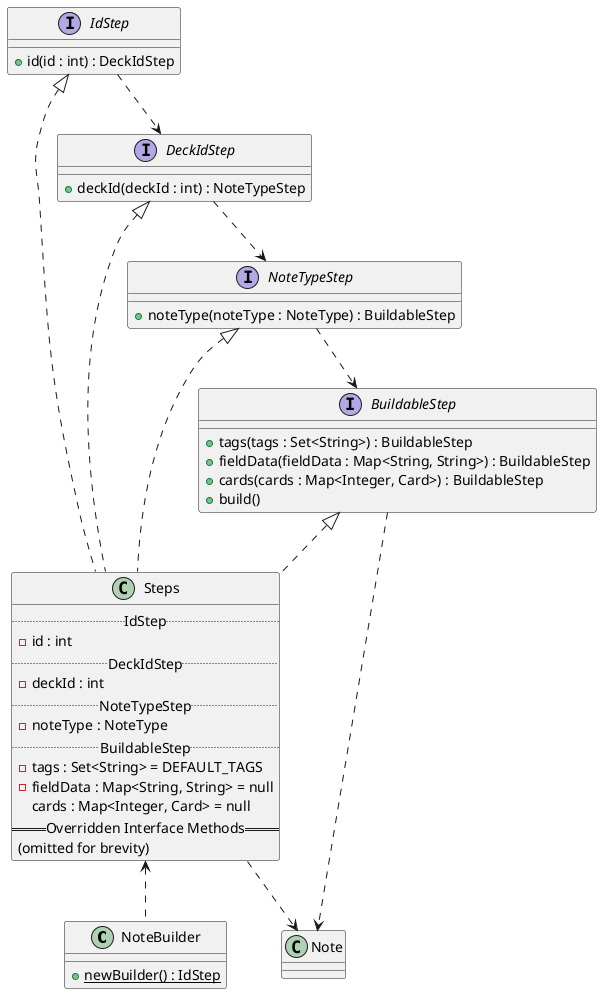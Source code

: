 @startuml

class NoteBuilder {
	{static} +newBuilder() : IdStep
}

interface IdStep {
    +id(id : int) : DeckIdStep
}

interface DeckIdStep {
    +deckId(deckId : int) : NoteTypeStep
}

interface NoteTypeStep {
    +noteType(noteType : NoteType) : BuildableStep
}

interface BuildableStep {
    +tags(tags : Set<String>) : BuildableStep
    +fieldData(fieldData : Map<String, String>) : BuildableStep
    +cards(cards : Map<Integer, Card>) : BuildableStep
    +build()
}

class Steps {
    .. IdStep ..
	-id : int
	.. DeckIdStep ..
	-deckId : int
	.. NoteTypeStep ..
	-noteType : NoteType
	.. BuildableStep ..
	-tags : Set<String> = DEFAULT_TAGS
	-fieldData : Map<String, String> = null
	cards : Map<Integer, Card> = null
	== Overridden Interface Methods ==
	(omitted for brevity)
}

class Note

Steps <.. NoteBuilder

IdStep <|.. Steps
DeckIdStep <|.. Steps
NoteTypeStep <|.. Steps
BuildableStep <|.. Steps

IdStep ..> DeckIdStep
DeckIdStep ..> NoteTypeStep
NoteTypeStep ..> BuildableStep

BuildableStep ..> Note
Steps ..> Note

@enduml